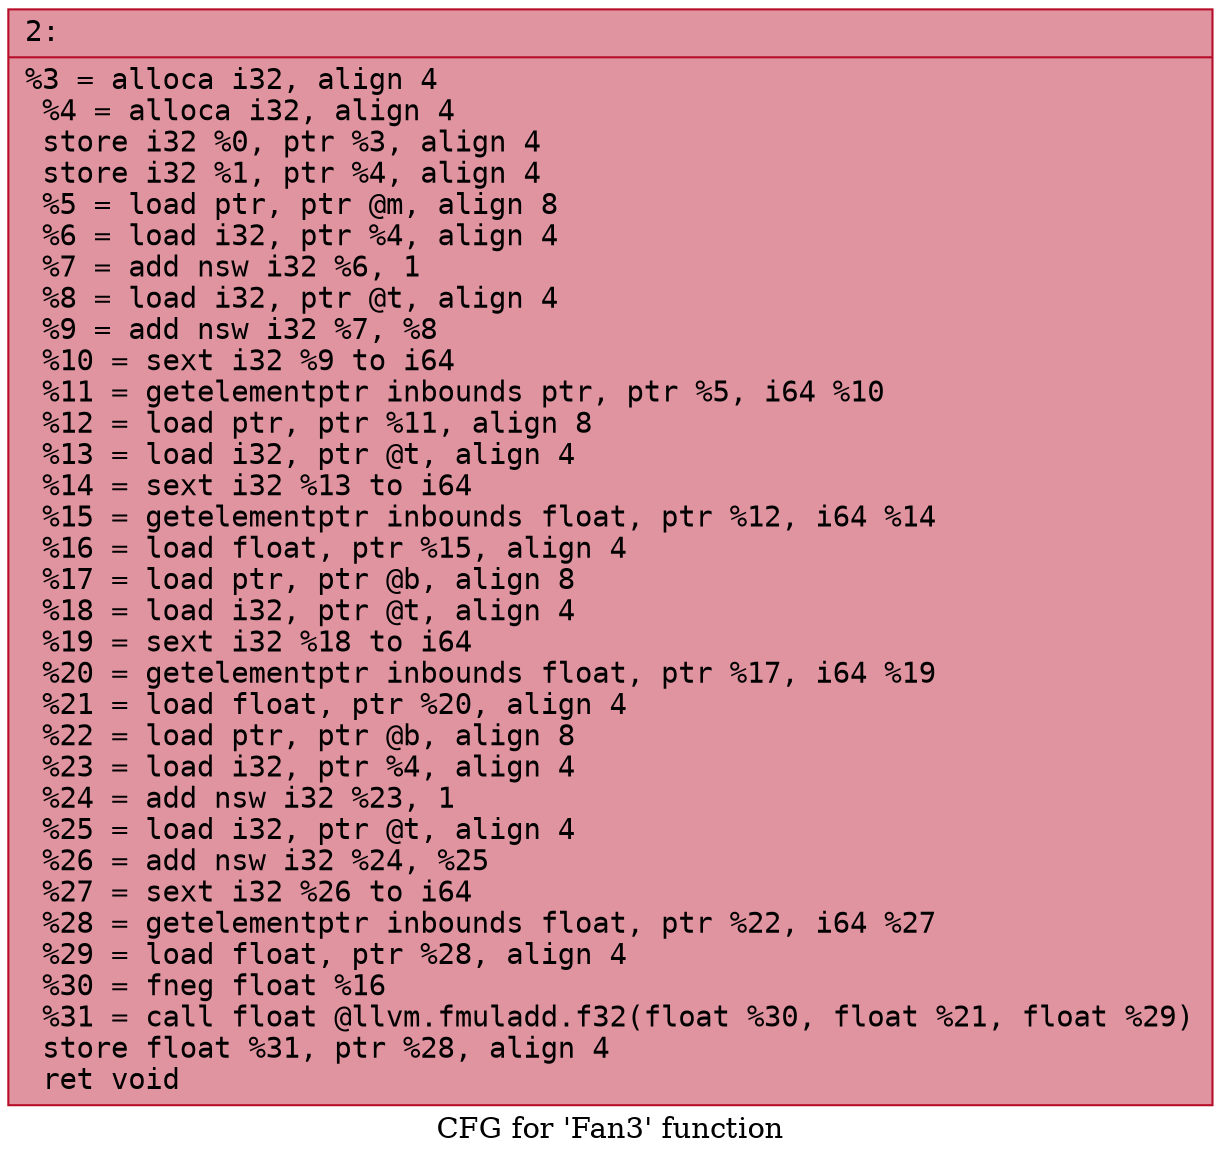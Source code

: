 digraph "CFG for 'Fan3' function" {
	label="CFG for 'Fan3' function";

	Node0x600002e32800 [shape=record,color="#b70d28ff", style=filled, fillcolor="#b70d2870" fontname="Courier",label="{2:\l|  %3 = alloca i32, align 4\l  %4 = alloca i32, align 4\l  store i32 %0, ptr %3, align 4\l  store i32 %1, ptr %4, align 4\l  %5 = load ptr, ptr @m, align 8\l  %6 = load i32, ptr %4, align 4\l  %7 = add nsw i32 %6, 1\l  %8 = load i32, ptr @t, align 4\l  %9 = add nsw i32 %7, %8\l  %10 = sext i32 %9 to i64\l  %11 = getelementptr inbounds ptr, ptr %5, i64 %10\l  %12 = load ptr, ptr %11, align 8\l  %13 = load i32, ptr @t, align 4\l  %14 = sext i32 %13 to i64\l  %15 = getelementptr inbounds float, ptr %12, i64 %14\l  %16 = load float, ptr %15, align 4\l  %17 = load ptr, ptr @b, align 8\l  %18 = load i32, ptr @t, align 4\l  %19 = sext i32 %18 to i64\l  %20 = getelementptr inbounds float, ptr %17, i64 %19\l  %21 = load float, ptr %20, align 4\l  %22 = load ptr, ptr @b, align 8\l  %23 = load i32, ptr %4, align 4\l  %24 = add nsw i32 %23, 1\l  %25 = load i32, ptr @t, align 4\l  %26 = add nsw i32 %24, %25\l  %27 = sext i32 %26 to i64\l  %28 = getelementptr inbounds float, ptr %22, i64 %27\l  %29 = load float, ptr %28, align 4\l  %30 = fneg float %16\l  %31 = call float @llvm.fmuladd.f32(float %30, float %21, float %29)\l  store float %31, ptr %28, align 4\l  ret void\l}"];
}
